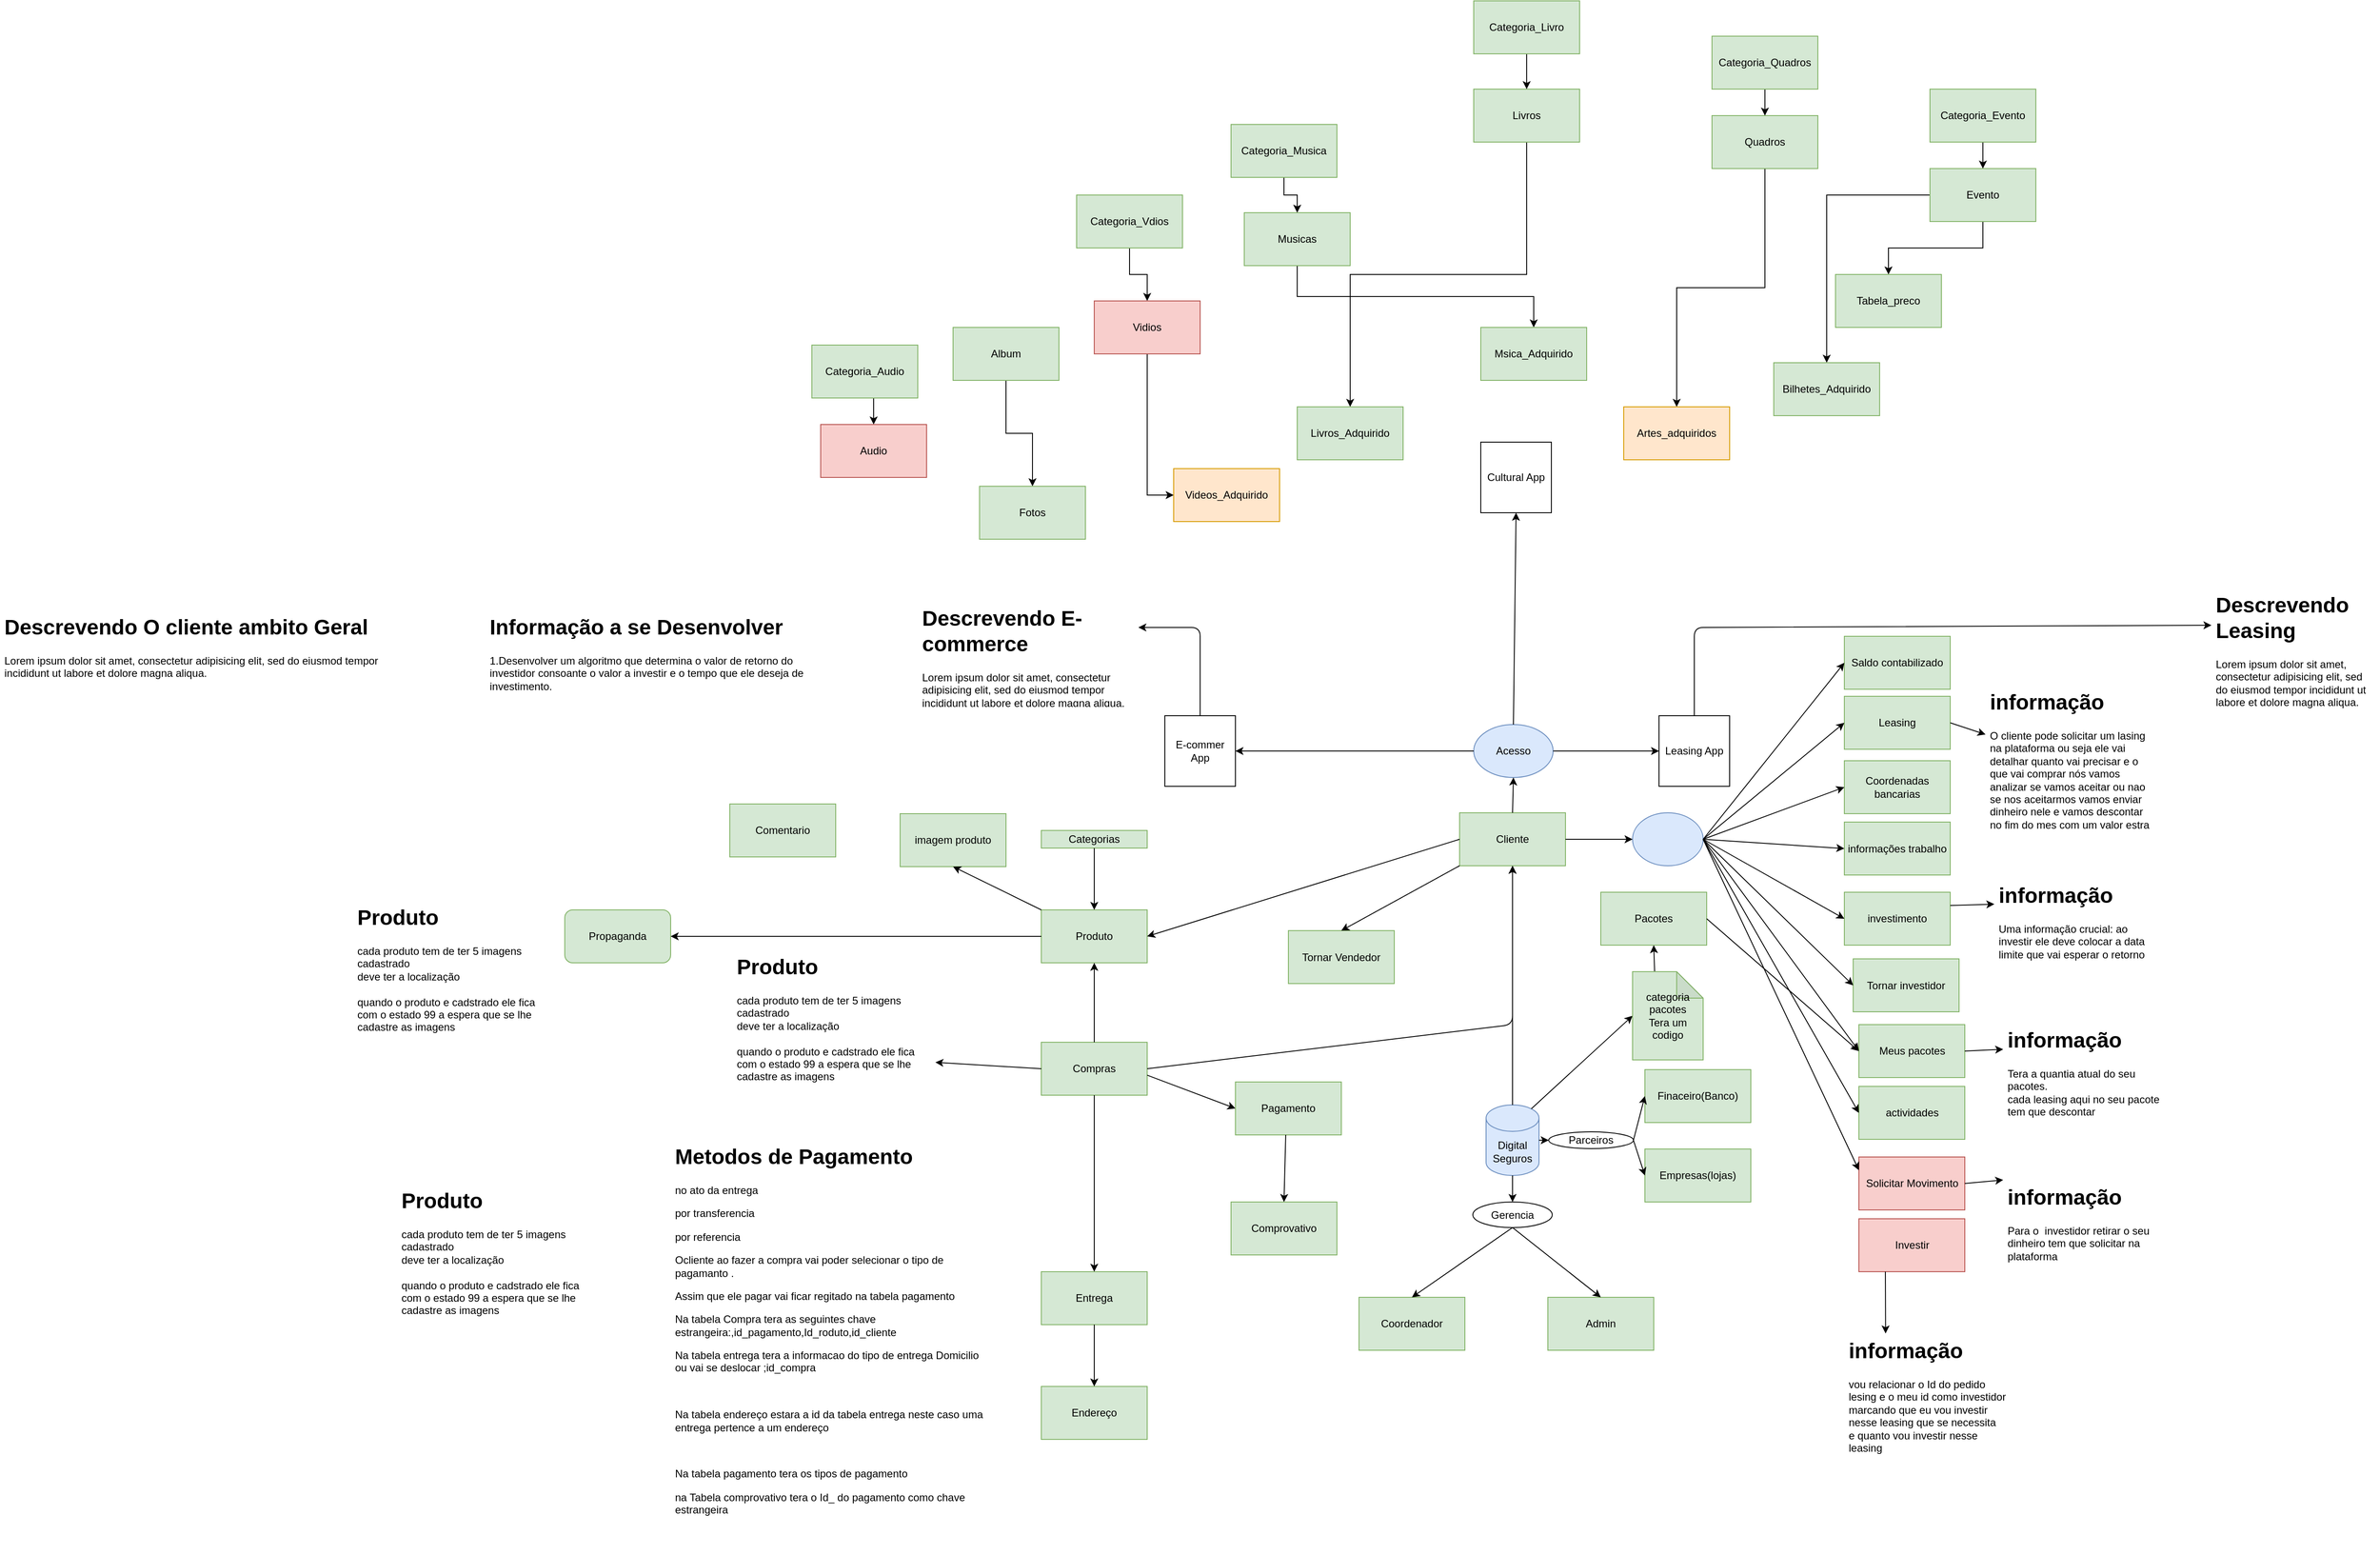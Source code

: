 <mxfile version="13.9.9" type="device"><diagram id="1WVkMKVPWlAvaNRPmRmq" name="Página-1"><mxGraphModel dx="2934" dy="1972" grid="1" gridSize="10" guides="1" tooltips="1" connect="1" arrows="1" fold="1" page="1" pageScale="1" pageWidth="827" pageHeight="1169" math="0" shadow="0"><root><mxCell id="0"/><mxCell id="1" parent="0"/><mxCell id="jmzK1anerivRuraUvRah-2" value="Leasing App" style="whiteSpace=wrap;html=1;aspect=fixed;" parent="1" vertex="1"><mxGeometry x="520" y="140" width="80" height="80" as="geometry"/></mxCell><mxCell id="jmzK1anerivRuraUvRah-3" value="E-commer App" style="whiteSpace=wrap;html=1;aspect=fixed;" parent="1" vertex="1"><mxGeometry x="-40" y="140" width="80" height="80" as="geometry"/></mxCell><mxCell id="jmzK1anerivRuraUvRah-4" value="Cultural App" style="whiteSpace=wrap;html=1;aspect=fixed;" parent="1" vertex="1"><mxGeometry x="318" y="-170" width="80" height="80" as="geometry"/></mxCell><mxCell id="jmzK1anerivRuraUvRah-5" value="Cliente" style="rounded=0;whiteSpace=wrap;html=1;fillColor=#d5e8d4;strokeColor=#82b366;" parent="1" vertex="1"><mxGeometry x="294" y="250" width="120" height="60" as="geometry"/></mxCell><mxCell id="jmzK1anerivRuraUvRah-6" value="informações trabalho" style="rounded=0;whiteSpace=wrap;html=1;fillColor=#d5e8d4;strokeColor=#82b366;" parent="1" vertex="1"><mxGeometry x="730" y="260.5" width="120" height="60" as="geometry"/></mxCell><mxCell id="jmzK1anerivRuraUvRah-8" value="Acesso" style="ellipse;whiteSpace=wrap;html=1;fillColor=#dae8fc;strokeColor=#6c8ebf;" parent="1" vertex="1"><mxGeometry x="310" y="150" width="90" height="60" as="geometry"/></mxCell><mxCell id="jmzK1anerivRuraUvRah-9" value="" style="endArrow=classic;html=1;entryX=0.5;entryY=1;entryDx=0;entryDy=0;exitX=0.5;exitY=0;exitDx=0;exitDy=0;" parent="1" source="jmzK1anerivRuraUvRah-8" target="jmzK1anerivRuraUvRah-4" edge="1"><mxGeometry width="50" height="50" relative="1" as="geometry"><mxPoint x="370" y="280" as="sourcePoint"/><mxPoint x="420" y="230" as="targetPoint"/></mxGeometry></mxCell><mxCell id="jmzK1anerivRuraUvRah-10" value="" style="endArrow=classic;html=1;entryX=0;entryY=0.5;entryDx=0;entryDy=0;exitX=1;exitY=0.5;exitDx=0;exitDy=0;" parent="1" source="jmzK1anerivRuraUvRah-8" target="jmzK1anerivRuraUvRah-2" edge="1"><mxGeometry width="50" height="50" relative="1" as="geometry"><mxPoint x="380" y="290" as="sourcePoint"/><mxPoint x="430" y="240" as="targetPoint"/></mxGeometry></mxCell><mxCell id="jmzK1anerivRuraUvRah-11" value="" style="endArrow=classic;html=1;exitX=0;exitY=0.5;exitDx=0;exitDy=0;entryX=1;entryY=0.5;entryDx=0;entryDy=0;" parent="1" source="jmzK1anerivRuraUvRah-8" target="jmzK1anerivRuraUvRah-3" edge="1"><mxGeometry width="50" height="50" relative="1" as="geometry"><mxPoint x="390" y="300" as="sourcePoint"/><mxPoint x="440" y="250" as="targetPoint"/></mxGeometry></mxCell><mxCell id="jmzK1anerivRuraUvRah-12" value="" style="endArrow=classic;html=1;entryX=0.5;entryY=1;entryDx=0;entryDy=0;exitX=0.5;exitY=0;exitDx=0;exitDy=0;" parent="1" source="jmzK1anerivRuraUvRah-5" target="jmzK1anerivRuraUvRah-8" edge="1"><mxGeometry width="50" height="50" relative="1" as="geometry"><mxPoint x="410" y="190" as="sourcePoint"/><mxPoint x="480" y="160" as="targetPoint"/></mxGeometry></mxCell><mxCell id="jmzK1anerivRuraUvRah-13" value="&lt;h1&gt;Descrevendo Leasing&lt;/h1&gt;&lt;p&gt;Lorem ipsum dolor sit amet, consectetur adipisicing elit, sed do eiusmod tempor incididunt ut labore et dolore magna aliqua.&lt;/p&gt;" style="text;html=1;strokeColor=none;fillColor=none;spacing=5;spacingTop=-20;whiteSpace=wrap;overflow=hidden;rounded=0;" parent="1" vertex="1"><mxGeometry x="1146" y="-5" width="190" height="170" as="geometry"/></mxCell><mxCell id="jmzK1anerivRuraUvRah-14" value="&lt;h1&gt;Descrevendo E-commerce&lt;/h1&gt;&lt;p&gt;Lorem ipsum dolor sit amet, consectetur adipisicing elit, sed do eiusmod tempor incididunt ut labore et dolore magna aliqua.&lt;/p&gt;" style="text;html=1;strokeColor=none;fillColor=none;spacing=5;spacingTop=-20;whiteSpace=wrap;overflow=hidden;rounded=0;" parent="1" vertex="1"><mxGeometry x="-320" y="10" width="250" height="120" as="geometry"/></mxCell><mxCell id="jmzK1anerivRuraUvRah-16" value="" style="endArrow=classic;html=1;entryX=1;entryY=0.25;entryDx=0;entryDy=0;exitX=0.5;exitY=0;exitDx=0;exitDy=0;" parent="1" source="jmzK1anerivRuraUvRah-3" target="jmzK1anerivRuraUvRah-14" edge="1"><mxGeometry width="50" height="50" relative="1" as="geometry"><mxPoint x="-40" y="260" as="sourcePoint"/><mxPoint x="10" y="210" as="targetPoint"/><Array as="points"><mxPoint y="40"/></Array></mxGeometry></mxCell><mxCell id="jmzK1anerivRuraUvRah-17" value="" style="endArrow=classic;html=1;exitX=0.5;exitY=0;exitDx=0;exitDy=0;entryX=0;entryY=0.25;entryDx=0;entryDy=0;" parent="1" source="jmzK1anerivRuraUvRah-2" target="jmzK1anerivRuraUvRah-13" edge="1"><mxGeometry width="50" height="50" relative="1" as="geometry"><mxPoint x="430" y="260" as="sourcePoint"/><mxPoint x="850" y="40" as="targetPoint"/><Array as="points"><mxPoint x="560" y="40"/></Array></mxGeometry></mxCell><mxCell id="D-xQ65GEagCl8XHyRkTu-1" value="Digital Seguros" style="shape=cylinder3;whiteSpace=wrap;html=1;boundedLbl=1;backgroundOutline=1;size=15;fillColor=#dae8fc;strokeColor=#6c8ebf;" parent="1" vertex="1"><mxGeometry x="324" y="581" width="60" height="80" as="geometry"/></mxCell><mxCell id="D-xQ65GEagCl8XHyRkTu-4" value="Categorias" style="rounded=0;whiteSpace=wrap;html=1;fillColor=#d5e8d4;strokeColor=#82b366;" parent="1" vertex="1"><mxGeometry x="-180" y="270" width="120" height="20" as="geometry"/></mxCell><mxCell id="D-xQ65GEagCl8XHyRkTu-6" value="Produto" style="rounded=0;whiteSpace=wrap;html=1;fillColor=#d5e8d4;strokeColor=#82b366;" parent="1" vertex="1"><mxGeometry x="-180" y="360" width="120" height="60" as="geometry"/></mxCell><mxCell id="D-xQ65GEagCl8XHyRkTu-8" value="" style="endArrow=classic;html=1;exitX=0.5;exitY=1;exitDx=0;exitDy=0;entryX=0.5;entryY=0;entryDx=0;entryDy=0;" parent="1" source="D-xQ65GEagCl8XHyRkTu-4" target="D-xQ65GEagCl8XHyRkTu-6" edge="1"><mxGeometry width="50" height="50" relative="1" as="geometry"><mxPoint x="-120" y="330" as="sourcePoint"/><mxPoint x="140" y="260" as="targetPoint"/></mxGeometry></mxCell><mxCell id="D-xQ65GEagCl8XHyRkTu-10" value="&lt;h1&gt;Descrevendo O cliente ambito Geral&lt;/h1&gt;&lt;p&gt;Lorem ipsum dolor sit amet, consectetur adipisicing elit, sed do eiusmod tempor incididunt ut labore et dolore magna aliqua.&lt;/p&gt;" style="text;html=1;strokeColor=none;fillColor=none;spacing=5;spacingTop=-20;whiteSpace=wrap;overflow=hidden;rounded=0;" parent="1" vertex="1"><mxGeometry x="-1360" y="20" width="440" height="199" as="geometry"/></mxCell><mxCell id="D-xQ65GEagCl8XHyRkTu-11" value="Empresas(lojas)" style="rounded=0;whiteSpace=wrap;html=1;fillColor=#d5e8d4;strokeColor=#82b366;" parent="1" vertex="1"><mxGeometry x="504" y="631" width="120" height="60" as="geometry"/></mxCell><mxCell id="D-xQ65GEagCl8XHyRkTu-12" value="Finaceiro(Banco)" style="rounded=0;whiteSpace=wrap;html=1;fillColor=#d5e8d4;strokeColor=#82b366;" parent="1" vertex="1"><mxGeometry x="504" y="541" width="120" height="60" as="geometry"/></mxCell><mxCell id="D-xQ65GEagCl8XHyRkTu-14" value="" style="endArrow=classic;html=1;exitX=1;exitY=0.5;exitDx=0;exitDy=0;exitPerimeter=0;entryX=0;entryY=0.5;entryDx=0;entryDy=0;entryPerimeter=0;" parent="1" source="D-xQ65GEagCl8XHyRkTu-1" target="D-xQ65GEagCl8XHyRkTu-17" edge="1"><mxGeometry width="50" height="50" relative="1" as="geometry"><mxPoint x="244" y="611" as="sourcePoint"/><mxPoint x="394" y="621" as="targetPoint"/></mxGeometry></mxCell><mxCell id="D-xQ65GEagCl8XHyRkTu-15" value="" style="endArrow=classic;html=1;exitX=1;exitY=0.5;exitDx=0;exitDy=0;entryX=0;entryY=0.5;entryDx=0;entryDy=0;" parent="1" source="D-xQ65GEagCl8XHyRkTu-17" target="D-xQ65GEagCl8XHyRkTu-12" edge="1"><mxGeometry width="50" height="50" relative="1" as="geometry"><mxPoint x="454" y="621" as="sourcePoint"/><mxPoint x="294" y="561" as="targetPoint"/></mxGeometry></mxCell><mxCell id="D-xQ65GEagCl8XHyRkTu-16" value="" style="endArrow=classic;html=1;exitX=1;exitY=0.5;exitDx=0;exitDy=0;entryX=0;entryY=0.5;entryDx=0;entryDy=0;" parent="1" source="D-xQ65GEagCl8XHyRkTu-17" target="D-xQ65GEagCl8XHyRkTu-11" edge="1"><mxGeometry width="50" height="50" relative="1" as="geometry"><mxPoint x="454" y="621" as="sourcePoint"/><mxPoint x="514" y="581" as="targetPoint"/></mxGeometry></mxCell><mxCell id="D-xQ65GEagCl8XHyRkTu-17" value="Parceiros" style="ellipse;whiteSpace=wrap;html=1;" parent="1" vertex="1"><mxGeometry x="395" y="611.5" width="96" height="19" as="geometry"/></mxCell><mxCell id="D-xQ65GEagCl8XHyRkTu-20" value="investimento" style="rounded=0;whiteSpace=wrap;html=1;fillColor=#d5e8d4;strokeColor=#82b366;" parent="1" vertex="1"><mxGeometry x="730" y="340" width="120" height="60" as="geometry"/></mxCell><mxCell id="D-xQ65GEagCl8XHyRkTu-21" value="Coordenadas bancarias" style="rounded=0;whiteSpace=wrap;html=1;fillColor=#d5e8d4;strokeColor=#82b366;" parent="1" vertex="1"><mxGeometry x="730" y="191" width="120" height="60" as="geometry"/></mxCell><mxCell id="D-xQ65GEagCl8XHyRkTu-22" value="Tornar investidor" style="rounded=0;whiteSpace=wrap;html=1;fillColor=#d5e8d4;strokeColor=#82b366;" parent="1" vertex="1"><mxGeometry x="740" y="415.5" width="120" height="60" as="geometry"/></mxCell><mxCell id="D-xQ65GEagCl8XHyRkTu-23" value="" style="ellipse;whiteSpace=wrap;html=1;fillColor=#dae8fc;strokeColor=#6c8ebf;" parent="1" vertex="1"><mxGeometry x="490" y="250" width="80" height="60" as="geometry"/></mxCell><mxCell id="D-xQ65GEagCl8XHyRkTu-24" value="" style="endArrow=classic;html=1;exitX=1;exitY=0.5;exitDx=0;exitDy=0;entryX=0;entryY=0.5;entryDx=0;entryDy=0;" parent="1" source="jmzK1anerivRuraUvRah-5" target="D-xQ65GEagCl8XHyRkTu-23" edge="1"><mxGeometry width="50" height="50" relative="1" as="geometry"><mxPoint x="270" y="200" as="sourcePoint"/><mxPoint x="320" y="150" as="targetPoint"/></mxGeometry></mxCell><mxCell id="D-xQ65GEagCl8XHyRkTu-25" value="" style="endArrow=classic;html=1;exitX=1;exitY=0.5;exitDx=0;exitDy=0;entryX=0;entryY=0.5;entryDx=0;entryDy=0;" parent="1" source="D-xQ65GEagCl8XHyRkTu-23" target="D-xQ65GEagCl8XHyRkTu-22" edge="1"><mxGeometry width="50" height="50" relative="1" as="geometry"><mxPoint x="280" y="210" as="sourcePoint"/><mxPoint x="330" y="160" as="targetPoint"/></mxGeometry></mxCell><mxCell id="D-xQ65GEagCl8XHyRkTu-26" value="" style="endArrow=classic;html=1;exitX=1;exitY=0.5;exitDx=0;exitDy=0;entryX=0;entryY=0.5;entryDx=0;entryDy=0;" parent="1" source="D-xQ65GEagCl8XHyRkTu-23" target="D-xQ65GEagCl8XHyRkTu-20" edge="1"><mxGeometry width="50" height="50" relative="1" as="geometry"><mxPoint x="290" y="220" as="sourcePoint"/><mxPoint x="340" y="170" as="targetPoint"/></mxGeometry></mxCell><mxCell id="D-xQ65GEagCl8XHyRkTu-27" value="" style="endArrow=classic;html=1;exitX=1;exitY=0.5;exitDx=0;exitDy=0;entryX=0;entryY=0.5;entryDx=0;entryDy=0;" parent="1" source="D-xQ65GEagCl8XHyRkTu-23" target="jmzK1anerivRuraUvRah-6" edge="1"><mxGeometry width="50" height="50" relative="1" as="geometry"><mxPoint x="300" y="230" as="sourcePoint"/><mxPoint x="350" y="180" as="targetPoint"/></mxGeometry></mxCell><mxCell id="D-xQ65GEagCl8XHyRkTu-28" value="" style="endArrow=classic;html=1;entryX=0;entryY=0.5;entryDx=0;entryDy=0;exitX=1;exitY=0.5;exitDx=0;exitDy=0;" parent="1" source="D-xQ65GEagCl8XHyRkTu-23" target="D-xQ65GEagCl8XHyRkTu-21" edge="1"><mxGeometry width="50" height="50" relative="1" as="geometry"><mxPoint x="310" y="240" as="sourcePoint"/><mxPoint x="360" y="190" as="targetPoint"/></mxGeometry></mxCell><mxCell id="D-xQ65GEagCl8XHyRkTu-30" value="Leasing" style="rounded=0;whiteSpace=wrap;html=1;fillColor=#d5e8d4;strokeColor=#82b366;" parent="1" vertex="1"><mxGeometry x="730" y="118" width="120" height="60" as="geometry"/></mxCell><mxCell id="D-xQ65GEagCl8XHyRkTu-31" value="Meus pacotes" style="rounded=0;whiteSpace=wrap;html=1;fillColor=#d5e8d4;strokeColor=#82b366;" parent="1" vertex="1"><mxGeometry x="746.5" y="490" width="120" height="60" as="geometry"/></mxCell><mxCell id="D-xQ65GEagCl8XHyRkTu-32" value="Solicitar Movimento" style="rounded=0;whiteSpace=wrap;html=1;fillColor=#f8cecc;strokeColor=#b85450;" parent="1" vertex="1"><mxGeometry x="746.5" y="640" width="120" height="60" as="geometry"/></mxCell><mxCell id="D-xQ65GEagCl8XHyRkTu-33" value="&lt;h1&gt;informação&lt;/h1&gt;&lt;div&gt;Para o&amp;nbsp; investidor retirar o seu dinheiro tem que solicitar na plataforma&lt;/div&gt;" style="text;html=1;strokeColor=none;fillColor=none;spacing=5;spacingTop=-20;whiteSpace=wrap;overflow=hidden;rounded=0;" parent="1" vertex="1"><mxGeometry x="910" y="666" width="190" height="120" as="geometry"/></mxCell><mxCell id="D-xQ65GEagCl8XHyRkTu-34" value="" style="endArrow=classic;html=1;exitX=1;exitY=0.5;exitDx=0;exitDy=0;entryX=0;entryY=0;entryDx=0;entryDy=0;" parent="1" source="D-xQ65GEagCl8XHyRkTu-32" target="D-xQ65GEagCl8XHyRkTu-33" edge="1"><mxGeometry width="50" height="50" relative="1" as="geometry"><mxPoint x="500" y="350" as="sourcePoint"/><mxPoint x="550" y="300" as="targetPoint"/></mxGeometry></mxCell><mxCell id="D-xQ65GEagCl8XHyRkTu-35" value="&lt;h1&gt;informação&lt;/h1&gt;&lt;div&gt;Tera a quantia atual do seu pacotes.&lt;/div&gt;&lt;div&gt;cada leasing aqui no seu pacote tem que descontar&lt;/div&gt;" style="text;html=1;strokeColor=none;fillColor=none;spacing=5;spacingTop=-20;whiteSpace=wrap;overflow=hidden;rounded=0;" parent="1" vertex="1"><mxGeometry x="910" y="488" width="190" height="120" as="geometry"/></mxCell><mxCell id="D-xQ65GEagCl8XHyRkTu-36" value="" style="endArrow=classic;html=1;exitX=1;exitY=0.5;exitDx=0;exitDy=0;entryX=0;entryY=0.25;entryDx=0;entryDy=0;" parent="1" source="D-xQ65GEagCl8XHyRkTu-31" target="D-xQ65GEagCl8XHyRkTu-35" edge="1"><mxGeometry width="50" height="50" relative="1" as="geometry"><mxPoint x="500" y="350" as="sourcePoint"/><mxPoint x="550" y="300" as="targetPoint"/></mxGeometry></mxCell><mxCell id="D-xQ65GEagCl8XHyRkTu-38" value="actividades" style="rounded=0;whiteSpace=wrap;html=1;fillColor=#d5e8d4;strokeColor=#82b366;" parent="1" vertex="1"><mxGeometry x="746.5" y="560" width="120" height="60" as="geometry"/></mxCell><mxCell id="D-xQ65GEagCl8XHyRkTu-39" value="" style="endArrow=classic;html=1;entryX=0;entryY=0.5;entryDx=0;entryDy=0;" parent="1" target="D-xQ65GEagCl8XHyRkTu-31" edge="1"><mxGeometry width="50" height="50" relative="1" as="geometry"><mxPoint x="570" y="280" as="sourcePoint"/><mxPoint x="740" y="220" as="targetPoint"/></mxGeometry></mxCell><mxCell id="D-xQ65GEagCl8XHyRkTu-40" value="" style="endArrow=classic;html=1;entryX=0;entryY=0.5;entryDx=0;entryDy=0;exitX=1;exitY=0.5;exitDx=0;exitDy=0;" parent="1" source="D-xQ65GEagCl8XHyRkTu-23" target="D-xQ65GEagCl8XHyRkTu-38" edge="1"><mxGeometry width="50" height="50" relative="1" as="geometry"><mxPoint x="590" y="300" as="sourcePoint"/><mxPoint x="750" y="230" as="targetPoint"/></mxGeometry></mxCell><mxCell id="D-xQ65GEagCl8XHyRkTu-41" value="" style="endArrow=classic;html=1;entryX=0;entryY=0.25;entryDx=0;entryDy=0;exitX=1;exitY=0.5;exitDx=0;exitDy=0;" parent="1" source="D-xQ65GEagCl8XHyRkTu-23" target="D-xQ65GEagCl8XHyRkTu-32" edge="1"><mxGeometry width="50" height="50" relative="1" as="geometry"><mxPoint x="600" y="310" as="sourcePoint"/><mxPoint x="760" y="240" as="targetPoint"/></mxGeometry></mxCell><mxCell id="D-xQ65GEagCl8XHyRkTu-43" value="" style="endArrow=classic;html=1;entryX=0;entryY=0.5;entryDx=0;entryDy=0;" parent="1" target="D-xQ65GEagCl8XHyRkTu-30" edge="1"><mxGeometry width="50" height="50" relative="1" as="geometry"><mxPoint x="570" y="280" as="sourcePoint"/><mxPoint x="740" y="220" as="targetPoint"/></mxGeometry></mxCell><mxCell id="D-xQ65GEagCl8XHyRkTu-44" value="Coordenador" style="rounded=0;whiteSpace=wrap;html=1;fillColor=#d5e8d4;strokeColor=#82b366;" parent="1" vertex="1"><mxGeometry x="180" y="799" width="120" height="60" as="geometry"/></mxCell><mxCell id="D-xQ65GEagCl8XHyRkTu-45" value="Admin" style="rounded=0;whiteSpace=wrap;html=1;fillColor=#d5e8d4;strokeColor=#82b366;" parent="1" vertex="1"><mxGeometry x="394" y="799" width="120" height="60" as="geometry"/></mxCell><mxCell id="D-xQ65GEagCl8XHyRkTu-47" value="Gerencia" style="ellipse;whiteSpace=wrap;html=1;" parent="1" vertex="1"><mxGeometry x="309" y="691" width="90" height="29" as="geometry"/></mxCell><mxCell id="D-xQ65GEagCl8XHyRkTu-48" value="" style="endArrow=classic;html=1;exitX=0.5;exitY=0;exitDx=0;exitDy=0;exitPerimeter=0;entryX=0.5;entryY=1;entryDx=0;entryDy=0;" parent="1" source="D-xQ65GEagCl8XHyRkTu-1" target="jmzK1anerivRuraUvRah-5" edge="1"><mxGeometry width="50" height="50" relative="1" as="geometry"><mxPoint x="420" y="380" as="sourcePoint"/><mxPoint x="470" y="330" as="targetPoint"/></mxGeometry></mxCell><mxCell id="D-xQ65GEagCl8XHyRkTu-49" value="" style="endArrow=classic;html=1;exitX=0.5;exitY=1;exitDx=0;exitDy=0;exitPerimeter=0;entryX=0.5;entryY=0;entryDx=0;entryDy=0;" parent="1" source="D-xQ65GEagCl8XHyRkTu-1" target="D-xQ65GEagCl8XHyRkTu-47" edge="1"><mxGeometry width="50" height="50" relative="1" as="geometry"><mxPoint x="430" y="390" as="sourcePoint"/><mxPoint x="480" y="340" as="targetPoint"/></mxGeometry></mxCell><mxCell id="D-xQ65GEagCl8XHyRkTu-50" value="" style="endArrow=classic;html=1;exitX=0.5;exitY=1;exitDx=0;exitDy=0;entryX=0.5;entryY=0;entryDx=0;entryDy=0;" parent="1" source="D-xQ65GEagCl8XHyRkTu-47" target="D-xQ65GEagCl8XHyRkTu-45" edge="1"><mxGeometry width="50" height="50" relative="1" as="geometry"><mxPoint x="470" y="419" as="sourcePoint"/><mxPoint x="520" y="369" as="targetPoint"/></mxGeometry></mxCell><mxCell id="D-xQ65GEagCl8XHyRkTu-51" value="" style="endArrow=classic;html=1;exitX=0.5;exitY=1;exitDx=0;exitDy=0;entryX=0.5;entryY=0;entryDx=0;entryDy=0;" parent="1" source="D-xQ65GEagCl8XHyRkTu-47" target="D-xQ65GEagCl8XHyRkTu-44" edge="1"><mxGeometry width="50" height="50" relative="1" as="geometry"><mxPoint x="480" y="429" as="sourcePoint"/><mxPoint x="530" y="379" as="targetPoint"/></mxGeometry></mxCell><mxCell id="7vXAsDQImKkpP_t94XzX-1" value="&lt;h1&gt;informação&lt;/h1&gt;&lt;div&gt;Uma informação crucial: ao investir ele deve colocar a data limite que vai esperar o retorno&lt;/div&gt;" style="text;html=1;strokeColor=none;fillColor=none;spacing=5;spacingTop=-20;whiteSpace=wrap;overflow=hidden;rounded=0;" parent="1" vertex="1"><mxGeometry x="900" y="323.5" width="190" height="120" as="geometry"/></mxCell><mxCell id="7vXAsDQImKkpP_t94XzX-2" value="Saldo contabilizado" style="rounded=0;whiteSpace=wrap;html=1;fillColor=#d5e8d4;strokeColor=#82b366;" parent="1" vertex="1"><mxGeometry x="730" y="50" width="120" height="60" as="geometry"/></mxCell><mxCell id="7vXAsDQImKkpP_t94XzX-3" value="" style="endArrow=classic;html=1;entryX=0;entryY=0.5;entryDx=0;entryDy=0;" parent="1" target="7vXAsDQImKkpP_t94XzX-2" edge="1"><mxGeometry width="50" height="50" relative="1" as="geometry"><mxPoint x="570" y="280" as="sourcePoint"/><mxPoint x="740" y="150" as="targetPoint"/></mxGeometry></mxCell><mxCell id="7vXAsDQImKkpP_t94XzX-4" value="&lt;h1&gt;Informação a se Desenvolver&lt;/h1&gt;&lt;p&gt;1.Desenvolver um algoritmo que determina o valor de retorno do investidor consoante o valor a investir e o tempo que ele deseja de investimento.&lt;/p&gt;" style="text;html=1;strokeColor=none;fillColor=none;spacing=5;spacingTop=-20;whiteSpace=wrap;overflow=hidden;rounded=0;" parent="1" vertex="1"><mxGeometry x="-810" y="20" width="370" height="120" as="geometry"/></mxCell><mxCell id="7vXAsDQImKkpP_t94XzX-6" value="Compras" style="rounded=0;whiteSpace=wrap;html=1;fillColor=#d5e8d4;strokeColor=#82b366;" parent="1" vertex="1"><mxGeometry x="-180" y="510" width="120" height="60" as="geometry"/></mxCell><mxCell id="7vXAsDQImKkpP_t94XzX-7" value="" style="endArrow=classic;html=1;exitX=1;exitY=0.5;exitDx=0;exitDy=0;entryX=0.5;entryY=1;entryDx=0;entryDy=0;" parent="1" source="7vXAsDQImKkpP_t94XzX-6" target="jmzK1anerivRuraUvRah-5" edge="1"><mxGeometry width="50" height="50" relative="1" as="geometry"><mxPoint x="180" y="410" as="sourcePoint"/><mxPoint x="230" y="360" as="targetPoint"/><Array as="points"><mxPoint x="354" y="490"/></Array></mxGeometry></mxCell><mxCell id="7vXAsDQImKkpP_t94XzX-8" value="" style="endArrow=classic;html=1;entryX=0.5;entryY=1;entryDx=0;entryDy=0;exitX=0.5;exitY=0;exitDx=0;exitDy=0;" parent="1" source="7vXAsDQImKkpP_t94XzX-6" target="D-xQ65GEagCl8XHyRkTu-6" edge="1"><mxGeometry width="50" height="50" relative="1" as="geometry"><mxPoint x="190" y="420" as="sourcePoint"/><mxPoint x="240" y="370" as="targetPoint"/></mxGeometry></mxCell><mxCell id="7vXAsDQImKkpP_t94XzX-9" value="" style="endArrow=classic;html=1;exitX=1;exitY=0.25;exitDx=0;exitDy=0;entryX=0;entryY=0.25;entryDx=0;entryDy=0;" parent="1" source="D-xQ65GEagCl8XHyRkTu-20" target="7vXAsDQImKkpP_t94XzX-1" edge="1"><mxGeometry width="50" height="50" relative="1" as="geometry"><mxPoint x="860" y="581" as="sourcePoint"/><mxPoint x="900" y="581" as="targetPoint"/></mxGeometry></mxCell><mxCell id="DLE0V4bOKsi5JulwEnCP-3" value="&lt;h1&gt;Metodos de Pagamento&lt;/h1&gt;&lt;p&gt;no ato da entrega&lt;/p&gt;&lt;p&gt;por transferencia&lt;/p&gt;&lt;p&gt;por referencia&lt;/p&gt;&lt;p&gt;Ocliente ao fazer a compra vai poder selecionar o tipo de pagamanto .&lt;/p&gt;&lt;p&gt;Assim que ele pagar vai ficar regitado na tabela pagamento&lt;/p&gt;&lt;p&gt;Na tabela Compra tera as seguintes chave estrangeira:,id_pagamento,Id_roduto,id_cliente&lt;/p&gt;&lt;p&gt;Na tabela entrega tera a informacao do tipo de entrega Domicilio ou vai se deslocar ;id_compra&lt;/p&gt;&lt;p&gt;&lt;br&gt;&lt;/p&gt;&lt;p&gt;Na tabela endereço estara a id da tabela entrega neste caso uma entrega pertence a um endereço&lt;/p&gt;&lt;p&gt;&lt;br&gt;&lt;/p&gt;&lt;p&gt;Na tabela pagamento tera os tipos de pagamento&lt;/p&gt;&lt;p&gt;na Tabela comprovativo tera o Id_ do pagamento como chave estrangeira&lt;/p&gt;" style="text;html=1;strokeColor=none;fillColor=none;spacing=5;spacingTop=-20;whiteSpace=wrap;overflow=hidden;rounded=0;" parent="1" vertex="1"><mxGeometry x="-600" y="620" width="360" height="470" as="geometry"/></mxCell><mxCell id="DLE0V4bOKsi5JulwEnCP-4" value="" style="endArrow=classic;html=1;exitX=1;exitY=0.622;exitDx=0;exitDy=0;entryX=0;entryY=0.5;entryDx=0;entryDy=0;exitPerimeter=0;" parent="1" source="7vXAsDQImKkpP_t94XzX-6" target="TihA6RvWXfOV7_KMiaEQ-1" edge="1"><mxGeometry width="50" height="50" relative="1" as="geometry"><mxPoint x="-180" y="681.0" as="sourcePoint"/><mxPoint x="290" y="460" as="targetPoint"/></mxGeometry></mxCell><mxCell id="6GLyHzxzbo-tL4NmKiZ7-2" value="Pacotes" style="rounded=0;whiteSpace=wrap;html=1;fillColor=#d5e8d4;strokeColor=#82b366;" parent="1" vertex="1"><mxGeometry x="454" y="340" width="120" height="60" as="geometry"/></mxCell><mxCell id="6GLyHzxzbo-tL4NmKiZ7-3" value="" style="endArrow=classic;html=1;exitX=0.855;exitY=0;exitDx=0;exitDy=4.35;exitPerimeter=0;entryX=0;entryY=0.5;entryDx=0;entryDy=0;entryPerimeter=0;" parent="1" source="D-xQ65GEagCl8XHyRkTu-1" target="6GLyHzxzbo-tL4NmKiZ7-6" edge="1"><mxGeometry width="50" height="50" relative="1" as="geometry"><mxPoint x="420" y="270" as="sourcePoint"/><mxPoint x="460" y="495.75" as="targetPoint"/></mxGeometry></mxCell><mxCell id="6GLyHzxzbo-tL4NmKiZ7-4" value="" style="endArrow=classic;html=1;exitX=0;exitY=0;exitDx=25;exitDy=0;entryX=0.5;entryY=1;entryDx=0;entryDy=0;exitPerimeter=0;" parent="1" source="6GLyHzxzbo-tL4NmKiZ7-6" target="6GLyHzxzbo-tL4NmKiZ7-2" edge="1"><mxGeometry width="50" height="50" relative="1" as="geometry"><mxPoint x="520" y="478.5" as="sourcePoint"/><mxPoint x="470" y="505.75" as="targetPoint"/></mxGeometry></mxCell><mxCell id="6GLyHzxzbo-tL4NmKiZ7-5" value="" style="endArrow=classic;html=1;exitX=1;exitY=0.5;exitDx=0;exitDy=0;entryX=0;entryY=0.5;entryDx=0;entryDy=0;" parent="1" source="6GLyHzxzbo-tL4NmKiZ7-2" target="D-xQ65GEagCl8XHyRkTu-31" edge="1"><mxGeometry width="50" height="50" relative="1" as="geometry"><mxPoint x="420" y="270" as="sourcePoint"/><mxPoint x="470" y="220" as="targetPoint"/></mxGeometry></mxCell><mxCell id="6GLyHzxzbo-tL4NmKiZ7-6" value="categoria pacotes&lt;br&gt;Tera um codigo" style="shape=note;whiteSpace=wrap;html=1;backgroundOutline=1;darkOpacity=0.05;fillColor=#d5e8d4;strokeColor=#82b366;" parent="1" vertex="1"><mxGeometry x="490" y="430" width="80" height="100" as="geometry"/></mxCell><mxCell id="qdZZzzTVx2vvmQNe0wwU-1" value="&lt;h1&gt;informação&lt;/h1&gt;&lt;div&gt;O cliente pode solicitar um lasing na plataforma ou seja ele vai detalhar quanto vai precisar e o que vai comprar nós vamos analizar se vamos aceitar ou nao&lt;/div&gt;&lt;div&gt;se nos aceitarmos vamos enviar dinheiro nele e vamos descontar no fim do mes com um valor estra&lt;/div&gt;" style="text;html=1;strokeColor=none;fillColor=none;spacing=5;spacingTop=-20;whiteSpace=wrap;overflow=hidden;rounded=0;" parent="1" vertex="1"><mxGeometry x="890" y="105" width="190" height="225" as="geometry"/></mxCell><mxCell id="qdZZzzTVx2vvmQNe0wwU-2" value="" style="endArrow=classic;html=1;exitX=1;exitY=0.5;exitDx=0;exitDy=0;entryX=0;entryY=0.25;entryDx=0;entryDy=0;" parent="1" source="D-xQ65GEagCl8XHyRkTu-30" target="qdZZzzTVx2vvmQNe0wwU-1" edge="1"><mxGeometry width="50" height="50" relative="1" as="geometry"><mxPoint x="860" y="415" as="sourcePoint"/><mxPoint x="900" y="413" as="targetPoint"/></mxGeometry></mxCell><mxCell id="qdZZzzTVx2vvmQNe0wwU-3" value="Investir" style="rounded=0;whiteSpace=wrap;html=1;fillColor=#f8cecc;strokeColor=#b85450;" parent="1" vertex="1"><mxGeometry x="746.5" y="710" width="120" height="60" as="geometry"/></mxCell><mxCell id="qdZZzzTVx2vvmQNe0wwU-4" value="&lt;h1&gt;informação&lt;/h1&gt;&lt;div&gt;vou relacionar o Id do pedido lesing e o meu id como investidor marcando que eu vou investir nesse leasing que se necessita&lt;/div&gt;&lt;div&gt;e quanto vou investir nesse leasing&lt;/div&gt;" style="text;html=1;strokeColor=none;fillColor=none;spacing=5;spacingTop=-20;whiteSpace=wrap;overflow=hidden;rounded=0;" parent="1" vertex="1"><mxGeometry x="730" y="840" width="187" height="150" as="geometry"/></mxCell><mxCell id="qdZZzzTVx2vvmQNe0wwU-5" value="" style="endArrow=classic;html=1;exitX=0.25;exitY=1;exitDx=0;exitDy=0;entryX=0.25;entryY=0;entryDx=0;entryDy=0;" parent="1" source="qdZZzzTVx2vvmQNe0wwU-3" target="qdZZzzTVx2vvmQNe0wwU-4" edge="1"><mxGeometry width="50" height="50" relative="1" as="geometry"><mxPoint x="860" y="712" as="sourcePoint"/><mxPoint x="910" y="710" as="targetPoint"/></mxGeometry></mxCell><mxCell id="qdZZzzTVx2vvmQNe0wwU-6" value="&lt;h1&gt;Produto&lt;/h1&gt;&lt;div&gt;cada produto tem de ter 5 imagens cadastrado&lt;/div&gt;&lt;div&gt;deve ter a localização&lt;/div&gt;&lt;div&gt;&lt;br&gt;&lt;/div&gt;&lt;div&gt;quando o produto e cadstrado ele fica com o estado 99 a espera que se lhe cadastre as imagens&lt;/div&gt;" style="text;html=1;strokeColor=none;fillColor=none;spacing=5;spacingTop=-20;whiteSpace=wrap;overflow=hidden;rounded=0;" parent="1" vertex="1"><mxGeometry x="-530" y="404.5" width="230" height="171" as="geometry"/></mxCell><mxCell id="qdZZzzTVx2vvmQNe0wwU-7" value="" style="endArrow=classic;html=1;exitX=0;exitY=0.5;exitDx=0;exitDy=0;entryX=1;entryY=0.75;entryDx=0;entryDy=0;" parent="1" source="7vXAsDQImKkpP_t94XzX-6" target="qdZZzzTVx2vvmQNe0wwU-6" edge="1"><mxGeometry width="50" height="50" relative="1" as="geometry"><mxPoint x="-170" y="588" as="sourcePoint"/><mxPoint x="-230" y="588.5" as="targetPoint"/></mxGeometry></mxCell><mxCell id="TihA6RvWXfOV7_KMiaEQ-1" value="Pagamento" style="rounded=0;whiteSpace=wrap;html=1;fillColor=#d5e8d4;strokeColor=#82b366;" parent="1" vertex="1"><mxGeometry x="40" y="555" width="120" height="60" as="geometry"/></mxCell><mxCell id="TihA6RvWXfOV7_KMiaEQ-2" value="" style="endArrow=classic;html=1;exitX=0;exitY=0.5;exitDx=0;exitDy=0;entryX=1;entryY=0.5;entryDx=0;entryDy=0;" parent="1" source="jmzK1anerivRuraUvRah-5" target="D-xQ65GEagCl8XHyRkTu-6" edge="1"><mxGeometry width="50" height="50" relative="1" as="geometry"><mxPoint x="320" y="190" as="sourcePoint"/><mxPoint x="50" y="190" as="targetPoint"/></mxGeometry></mxCell><mxCell id="TihA6RvWXfOV7_KMiaEQ-3" value="imagem produto" style="rounded=0;whiteSpace=wrap;html=1;fillColor=#d5e8d4;strokeColor=#82b366;" parent="1" vertex="1"><mxGeometry x="-340" y="251" width="120" height="60" as="geometry"/></mxCell><mxCell id="TihA6RvWXfOV7_KMiaEQ-4" value="" style="endArrow=classic;html=1;exitX=0;exitY=0;exitDx=0;exitDy=0;entryX=0.5;entryY=1;entryDx=0;entryDy=0;" parent="1" source="D-xQ65GEagCl8XHyRkTu-6" target="TihA6RvWXfOV7_KMiaEQ-3" edge="1"><mxGeometry width="50" height="50" relative="1" as="geometry"><mxPoint x="-170" y="400" as="sourcePoint"/><mxPoint x="-260" y="400" as="targetPoint"/></mxGeometry></mxCell><mxCell id="X-Pt1Z8kFBj649FpFBAf-1" value="Propaganda" style="rounded=1;whiteSpace=wrap;html=1;fillColor=#d5e8d4;strokeColor=#82b366;" parent="1" vertex="1"><mxGeometry x="-720" y="360" width="120" height="60" as="geometry"/></mxCell><mxCell id="X-Pt1Z8kFBj649FpFBAf-2" value="" style="endArrow=classic;html=1;exitX=0;exitY=0.5;exitDx=0;exitDy=0;entryX=1;entryY=0.5;entryDx=0;entryDy=0;" parent="1" source="D-xQ65GEagCl8XHyRkTu-6" target="X-Pt1Z8kFBj649FpFBAf-1" edge="1"><mxGeometry width="50" height="50" relative="1" as="geometry"><mxPoint x="-130" y="400" as="sourcePoint"/><mxPoint x="-80" y="350" as="targetPoint"/></mxGeometry></mxCell><mxCell id="6i6NO4QnrL2KIe21N8iY-1" value="Tornar Vendedor" style="rounded=0;whiteSpace=wrap;html=1;fillColor=#d5e8d4;strokeColor=#82b366;" parent="1" vertex="1"><mxGeometry x="100" y="383.5" width="120" height="60" as="geometry"/></mxCell><mxCell id="6i6NO4QnrL2KIe21N8iY-2" value="" style="endArrow=classic;html=1;exitX=0;exitY=1;exitDx=0;exitDy=0;entryX=0.5;entryY=0;entryDx=0;entryDy=0;" parent="1" source="jmzK1anerivRuraUvRah-5" target="6i6NO4QnrL2KIe21N8iY-1" edge="1"><mxGeometry width="50" height="50" relative="1" as="geometry"><mxPoint x="304" y="290" as="sourcePoint"/><mxPoint x="-50" y="400" as="targetPoint"/></mxGeometry></mxCell><mxCell id="6i6NO4QnrL2KIe21N8iY-3" value="&lt;h1&gt;Produto&lt;/h1&gt;&lt;div&gt;cada produto tem de ter 5 imagens cadastrado&lt;/div&gt;&lt;div&gt;deve ter a localização&lt;/div&gt;&lt;div&gt;&lt;br&gt;&lt;/div&gt;&lt;div&gt;quando o produto e cadstrado ele fica com o estado 99 a espera que se lhe cadastre as imagens&lt;/div&gt;" style="text;html=1;strokeColor=none;fillColor=none;spacing=5;spacingTop=-20;whiteSpace=wrap;overflow=hidden;rounded=0;" parent="1" vertex="1"><mxGeometry x="-960" y="349" width="230" height="171" as="geometry"/></mxCell><mxCell id="v2eYKbkj2u4hvUfnm3kv-1" value="&lt;h1&gt;Produto&lt;/h1&gt;&lt;div&gt;cada produto tem de ter 5 imagens cadastrado&lt;/div&gt;&lt;div&gt;deve ter a localização&lt;/div&gt;&lt;div&gt;&lt;br&gt;&lt;/div&gt;&lt;div&gt;quando o produto e cadstrado ele fica com o estado 99 a espera que se lhe cadastre as imagens&lt;/div&gt;" style="text;html=1;strokeColor=none;fillColor=none;spacing=5;spacingTop=-20;whiteSpace=wrap;overflow=hidden;rounded=0;" parent="1" vertex="1"><mxGeometry x="-910" y="670" width="230" height="171" as="geometry"/></mxCell><mxCell id="_Q-5SGg9n5tEYnnzuxQD-1" value="Comprovativo" style="rounded=0;whiteSpace=wrap;html=1;fillColor=#d5e8d4;strokeColor=#82b366;" parent="1" vertex="1"><mxGeometry x="35" y="691" width="120" height="60" as="geometry"/></mxCell><mxCell id="_Q-5SGg9n5tEYnnzuxQD-2" value="Entrega" style="rounded=0;whiteSpace=wrap;html=1;fillColor=#d5e8d4;strokeColor=#82b366;" parent="1" vertex="1"><mxGeometry x="-180" y="770" width="120" height="60" as="geometry"/></mxCell><mxCell id="_Q-5SGg9n5tEYnnzuxQD-3" value="Endereço" style="rounded=0;whiteSpace=wrap;html=1;fillColor=#d5e8d4;strokeColor=#82b366;" parent="1" vertex="1"><mxGeometry x="-180" y="900" width="120" height="60" as="geometry"/></mxCell><mxCell id="_Q-5SGg9n5tEYnnzuxQD-7" value="" style="endArrow=classic;html=1;exitX=0.5;exitY=1;exitDx=0;exitDy=0;entryX=0.5;entryY=0;entryDx=0;entryDy=0;" parent="1" source="7vXAsDQImKkpP_t94XzX-6" target="_Q-5SGg9n5tEYnnzuxQD-2" edge="1"><mxGeometry width="50" height="50" relative="1" as="geometry"><mxPoint x="50" y="610" as="sourcePoint"/><mxPoint x="-90" y="730" as="targetPoint"/></mxGeometry></mxCell><mxCell id="_Q-5SGg9n5tEYnnzuxQD-9" value="" style="endArrow=classic;html=1;exitX=0.5;exitY=1;exitDx=0;exitDy=0;" parent="1" source="_Q-5SGg9n5tEYnnzuxQD-2" target="_Q-5SGg9n5tEYnnzuxQD-3" edge="1"><mxGeometry width="50" height="50" relative="1" as="geometry"><mxPoint x="-170" y="521.0" as="sourcePoint"/><mxPoint x="-290" y="500" as="targetPoint"/></mxGeometry></mxCell><mxCell id="_Q-5SGg9n5tEYnnzuxQD-10" value="" style="endArrow=classic;html=1;exitX=0.5;exitY=1;exitDx=0;exitDy=0;entryX=0.5;entryY=0;entryDx=0;entryDy=0;" parent="1" target="_Q-5SGg9n5tEYnnzuxQD-1" edge="1"><mxGeometry width="50" height="50" relative="1" as="geometry"><mxPoint x="97" y="615" as="sourcePoint"/><mxPoint x="117" y="691.0" as="targetPoint"/></mxGeometry></mxCell><mxCell id="sThIlKArf0tI1lYOthqA-1" value="Comentario" style="rounded=0;whiteSpace=wrap;html=1;fillColor=#d5e8d4;strokeColor=#82b366;" parent="1" vertex="1"><mxGeometry x="-533" y="240" width="120" height="60" as="geometry"/></mxCell><mxCell id="Buuicavm3n44OjZK46cG-33" style="edgeStyle=orthogonalEdgeStyle;rounded=0;orthogonalLoop=1;jettySize=auto;html=1;exitX=0.5;exitY=1;exitDx=0;exitDy=0;entryX=0.5;entryY=0;entryDx=0;entryDy=0;" parent="1" source="FL80r9eTmj1aLKlhCrtX-1" target="Buuicavm3n44OjZK46cG-30" edge="1"><mxGeometry relative="1" as="geometry"/></mxCell><mxCell id="FL80r9eTmj1aLKlhCrtX-1" value="Musicas" style="rounded=0;whiteSpace=wrap;html=1;fillColor=#d5e8d4;strokeColor=#82b366;" parent="1" vertex="1"><mxGeometry x="50" y="-430" width="120" height="60" as="geometry"/></mxCell><mxCell id="Buuicavm3n44OjZK46cG-19" style="edgeStyle=orthogonalEdgeStyle;rounded=0;orthogonalLoop=1;jettySize=auto;html=1;exitX=0.5;exitY=1;exitDx=0;exitDy=0;entryX=0.5;entryY=0;entryDx=0;entryDy=0;" parent="1" source="FL80r9eTmj1aLKlhCrtX-2" target="Buuicavm3n44OjZK46cG-18" edge="1"><mxGeometry relative="1" as="geometry"/></mxCell><mxCell id="Buuicavm3n44OjZK46cG-37" style="edgeStyle=orthogonalEdgeStyle;rounded=0;orthogonalLoop=1;jettySize=auto;html=1;exitX=0;exitY=0.5;exitDx=0;exitDy=0;entryX=0.5;entryY=0;entryDx=0;entryDy=0;" parent="1" source="FL80r9eTmj1aLKlhCrtX-2" target="Buuicavm3n44OjZK46cG-31" edge="1"><mxGeometry relative="1" as="geometry"/></mxCell><mxCell id="FL80r9eTmj1aLKlhCrtX-2" value="Evento" style="rounded=0;whiteSpace=wrap;html=1;fillColor=#d5e8d4;strokeColor=#82b366;" parent="1" vertex="1"><mxGeometry x="827" y="-480" width="120" height="60" as="geometry"/></mxCell><mxCell id="Buuicavm3n44OjZK46cG-36" style="edgeStyle=orthogonalEdgeStyle;rounded=0;orthogonalLoop=1;jettySize=auto;html=1;exitX=0.5;exitY=1;exitDx=0;exitDy=0;entryX=0.5;entryY=0;entryDx=0;entryDy=0;" parent="1" source="FL80r9eTmj1aLKlhCrtX-3" target="Buuicavm3n44OjZK46cG-35" edge="1"><mxGeometry relative="1" as="geometry"/></mxCell><mxCell id="FL80r9eTmj1aLKlhCrtX-3" value="Quadros" style="rounded=0;whiteSpace=wrap;html=1;fillColor=#d5e8d4;strokeColor=#82b366;" parent="1" vertex="1"><mxGeometry x="580" y="-540" width="120" height="60" as="geometry"/></mxCell><mxCell id="Buuicavm3n44OjZK46cG-34" style="edgeStyle=orthogonalEdgeStyle;rounded=0;orthogonalLoop=1;jettySize=auto;html=1;exitX=0.5;exitY=1;exitDx=0;exitDy=0;entryX=0.5;entryY=0;entryDx=0;entryDy=0;" parent="1" source="FL80r9eTmj1aLKlhCrtX-4" target="Buuicavm3n44OjZK46cG-29" edge="1"><mxGeometry relative="1" as="geometry"/></mxCell><mxCell id="FL80r9eTmj1aLKlhCrtX-4" value="Livros" style="rounded=0;whiteSpace=wrap;html=1;fillColor=#d5e8d4;strokeColor=#82b366;" parent="1" vertex="1"><mxGeometry x="310" y="-570" width="120" height="60" as="geometry"/></mxCell><mxCell id="Buuicavm3n44OjZK46cG-24" style="edgeStyle=orthogonalEdgeStyle;rounded=0;orthogonalLoop=1;jettySize=auto;html=1;exitX=0.5;exitY=1;exitDx=0;exitDy=0;entryX=0.5;entryY=0;entryDx=0;entryDy=0;" parent="1" source="Buuicavm3n44OjZK46cG-1" target="FL80r9eTmj1aLKlhCrtX-1" edge="1"><mxGeometry relative="1" as="geometry"/></mxCell><mxCell id="Buuicavm3n44OjZK46cG-1" value="Categoria_Musica" style="rounded=0;whiteSpace=wrap;html=1;fillColor=#d5e8d4;strokeColor=#82b366;" parent="1" vertex="1"><mxGeometry x="35" y="-530" width="120" height="60" as="geometry"/></mxCell><mxCell id="Buuicavm3n44OjZK46cG-21" style="edgeStyle=orthogonalEdgeStyle;rounded=0;orthogonalLoop=1;jettySize=auto;html=1;exitX=0.5;exitY=1;exitDx=0;exitDy=0;entryX=0.5;entryY=0;entryDx=0;entryDy=0;" parent="1" source="Buuicavm3n44OjZK46cG-2" target="FL80r9eTmj1aLKlhCrtX-3" edge="1"><mxGeometry relative="1" as="geometry"/></mxCell><mxCell id="Buuicavm3n44OjZK46cG-2" value="Categoria_Quadros" style="rounded=0;whiteSpace=wrap;html=1;fillColor=#d5e8d4;strokeColor=#82b366;" parent="1" vertex="1"><mxGeometry x="580" y="-630" width="120" height="60" as="geometry"/></mxCell><mxCell id="Buuicavm3n44OjZK46cG-22" style="edgeStyle=orthogonalEdgeStyle;rounded=0;orthogonalLoop=1;jettySize=auto;html=1;exitX=0.5;exitY=1;exitDx=0;exitDy=0;entryX=0.5;entryY=0;entryDx=0;entryDy=0;" parent="1" source="Buuicavm3n44OjZK46cG-3" target="FL80r9eTmj1aLKlhCrtX-4" edge="1"><mxGeometry relative="1" as="geometry"/></mxCell><mxCell id="Buuicavm3n44OjZK46cG-3" value="Categoria_Livro" style="rounded=0;whiteSpace=wrap;html=1;fillColor=#d5e8d4;strokeColor=#82b366;" parent="1" vertex="1"><mxGeometry x="310" y="-670" width="120" height="60" as="geometry"/></mxCell><mxCell id="Buuicavm3n44OjZK46cG-20" style="edgeStyle=orthogonalEdgeStyle;rounded=0;orthogonalLoop=1;jettySize=auto;html=1;exitX=0.5;exitY=1;exitDx=0;exitDy=0;entryX=0.5;entryY=0;entryDx=0;entryDy=0;" parent="1" source="Buuicavm3n44OjZK46cG-4" target="FL80r9eTmj1aLKlhCrtX-2" edge="1"><mxGeometry relative="1" as="geometry"/></mxCell><mxCell id="Buuicavm3n44OjZK46cG-4" value="Categoria_Evento" style="rounded=0;whiteSpace=wrap;html=1;fillColor=#d5e8d4;strokeColor=#82b366;" parent="1" vertex="1"><mxGeometry x="827" y="-570" width="120" height="60" as="geometry"/></mxCell><mxCell id="Buuicavm3n44OjZK46cG-25" style="edgeStyle=orthogonalEdgeStyle;rounded=0;orthogonalLoop=1;jettySize=auto;html=1;exitX=0.5;exitY=1;exitDx=0;exitDy=0;entryX=0.5;entryY=0;entryDx=0;entryDy=0;" parent="1" source="Buuicavm3n44OjZK46cG-5" target="Buuicavm3n44OjZK46cG-7" edge="1"><mxGeometry relative="1" as="geometry"/></mxCell><mxCell id="Buuicavm3n44OjZK46cG-5" value="Categoria_Vdios" style="rounded=0;whiteSpace=wrap;html=1;fillColor=#d5e8d4;strokeColor=#82b366;" parent="1" vertex="1"><mxGeometry x="-140" y="-450" width="120" height="60" as="geometry"/></mxCell><mxCell id="CvAt9NZDo_yBRBxTVt4c-2" style="edgeStyle=orthogonalEdgeStyle;rounded=0;orthogonalLoop=1;jettySize=auto;html=1;exitX=0.5;exitY=1;exitDx=0;exitDy=0;entryX=0;entryY=0.5;entryDx=0;entryDy=0;" edge="1" parent="1" source="Buuicavm3n44OjZK46cG-7" target="CvAt9NZDo_yBRBxTVt4c-1"><mxGeometry relative="1" as="geometry"/></mxCell><mxCell id="Buuicavm3n44OjZK46cG-7" value="Vidios" style="rounded=0;whiteSpace=wrap;html=1;fillColor=#f8cecc;strokeColor=#b85450;" parent="1" vertex="1"><mxGeometry x="-120" y="-330" width="120" height="60" as="geometry"/></mxCell><mxCell id="CvAt9NZDo_yBRBxTVt4c-4" style="edgeStyle=orthogonalEdgeStyle;rounded=0;orthogonalLoop=1;jettySize=auto;html=1;exitX=0.5;exitY=1;exitDx=0;exitDy=0;entryX=0.5;entryY=0;entryDx=0;entryDy=0;" edge="1" parent="1" source="Buuicavm3n44OjZK46cG-10" target="CvAt9NZDo_yBRBxTVt4c-3"><mxGeometry relative="1" as="geometry"/></mxCell><mxCell id="Buuicavm3n44OjZK46cG-10" value="Album" style="rounded=0;whiteSpace=wrap;html=1;fillColor=#d5e8d4;strokeColor=#82b366;" parent="1" vertex="1"><mxGeometry x="-280" y="-300" width="120" height="60" as="geometry"/></mxCell><mxCell id="Buuicavm3n44OjZK46cG-27" style="edgeStyle=orthogonalEdgeStyle;rounded=0;orthogonalLoop=1;jettySize=auto;html=1;exitX=0.5;exitY=1;exitDx=0;exitDy=0;entryX=0.5;entryY=0;entryDx=0;entryDy=0;" parent="1" source="Buuicavm3n44OjZK46cG-13" target="Buuicavm3n44OjZK46cG-16" edge="1"><mxGeometry relative="1" as="geometry"/></mxCell><mxCell id="Buuicavm3n44OjZK46cG-13" value="Categoria_Audio" style="rounded=0;whiteSpace=wrap;html=1;fillColor=#d5e8d4;strokeColor=#82b366;" parent="1" vertex="1"><mxGeometry x="-440" y="-280" width="120" height="60" as="geometry"/></mxCell><mxCell id="Buuicavm3n44OjZK46cG-16" value="Audio" style="rounded=0;whiteSpace=wrap;html=1;fillColor=#f8cecc;strokeColor=#b85450;" parent="1" vertex="1"><mxGeometry x="-430" y="-190" width="120" height="60" as="geometry"/></mxCell><mxCell id="Buuicavm3n44OjZK46cG-18" value="Tabela_preco" style="rounded=0;whiteSpace=wrap;html=1;fillColor=#d5e8d4;strokeColor=#82b366;" parent="1" vertex="1"><mxGeometry x="720" y="-360" width="120" height="60" as="geometry"/></mxCell><mxCell id="Buuicavm3n44OjZK46cG-29" value="Livros_Adquirido" style="rounded=0;whiteSpace=wrap;html=1;fillColor=#d5e8d4;strokeColor=#82b366;" parent="1" vertex="1"><mxGeometry x="110" y="-210" width="120" height="60" as="geometry"/></mxCell><mxCell id="Buuicavm3n44OjZK46cG-30" value="Msica_Adquirido" style="rounded=0;whiteSpace=wrap;html=1;fillColor=#d5e8d4;strokeColor=#82b366;" parent="1" vertex="1"><mxGeometry x="318" y="-300" width="120" height="60" as="geometry"/></mxCell><mxCell id="Buuicavm3n44OjZK46cG-31" value="Bilhetes_Adquirido" style="rounded=0;whiteSpace=wrap;html=1;fillColor=#d5e8d4;strokeColor=#82b366;" parent="1" vertex="1"><mxGeometry x="650" y="-260" width="120" height="60" as="geometry"/></mxCell><mxCell id="Buuicavm3n44OjZK46cG-35" value="Artes_adquiridos" style="rounded=0;whiteSpace=wrap;html=1;fillColor=#ffe6cc;strokeColor=#d79b00;" parent="1" vertex="1"><mxGeometry x="480" y="-210" width="120" height="60" as="geometry"/></mxCell><mxCell id="CvAt9NZDo_yBRBxTVt4c-1" value="Videos_Adquirido" style="rounded=0;whiteSpace=wrap;html=1;fillColor=#ffe6cc;strokeColor=#d79b00;" vertex="1" parent="1"><mxGeometry x="-30" y="-140" width="120" height="60" as="geometry"/></mxCell><mxCell id="CvAt9NZDo_yBRBxTVt4c-3" value="Fotos" style="rounded=0;whiteSpace=wrap;html=1;fillColor=#d5e8d4;strokeColor=#82b366;" vertex="1" parent="1"><mxGeometry x="-250" y="-120" width="120" height="60" as="geometry"/></mxCell></root></mxGraphModel></diagram></mxfile>